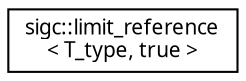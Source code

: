 digraph "Graphical Class Hierarchy"
{
  edge [fontname="Sans",fontsize="10",labelfontname="Sans",labelfontsize="10"];
  node [fontname="Sans",fontsize="10",shape=record];
  rankdir="LR";
  Node1 [label="sigc::limit_reference\l\< T_type, true \>",height=0.2,width=0.4,color="black", fillcolor="white", style="filled",URL="$classsigc_1_1limit__reference_3_01T__type_00_01true_01_4.html",tooltip="limit_reference object for a class that derives from trackable."];
}
